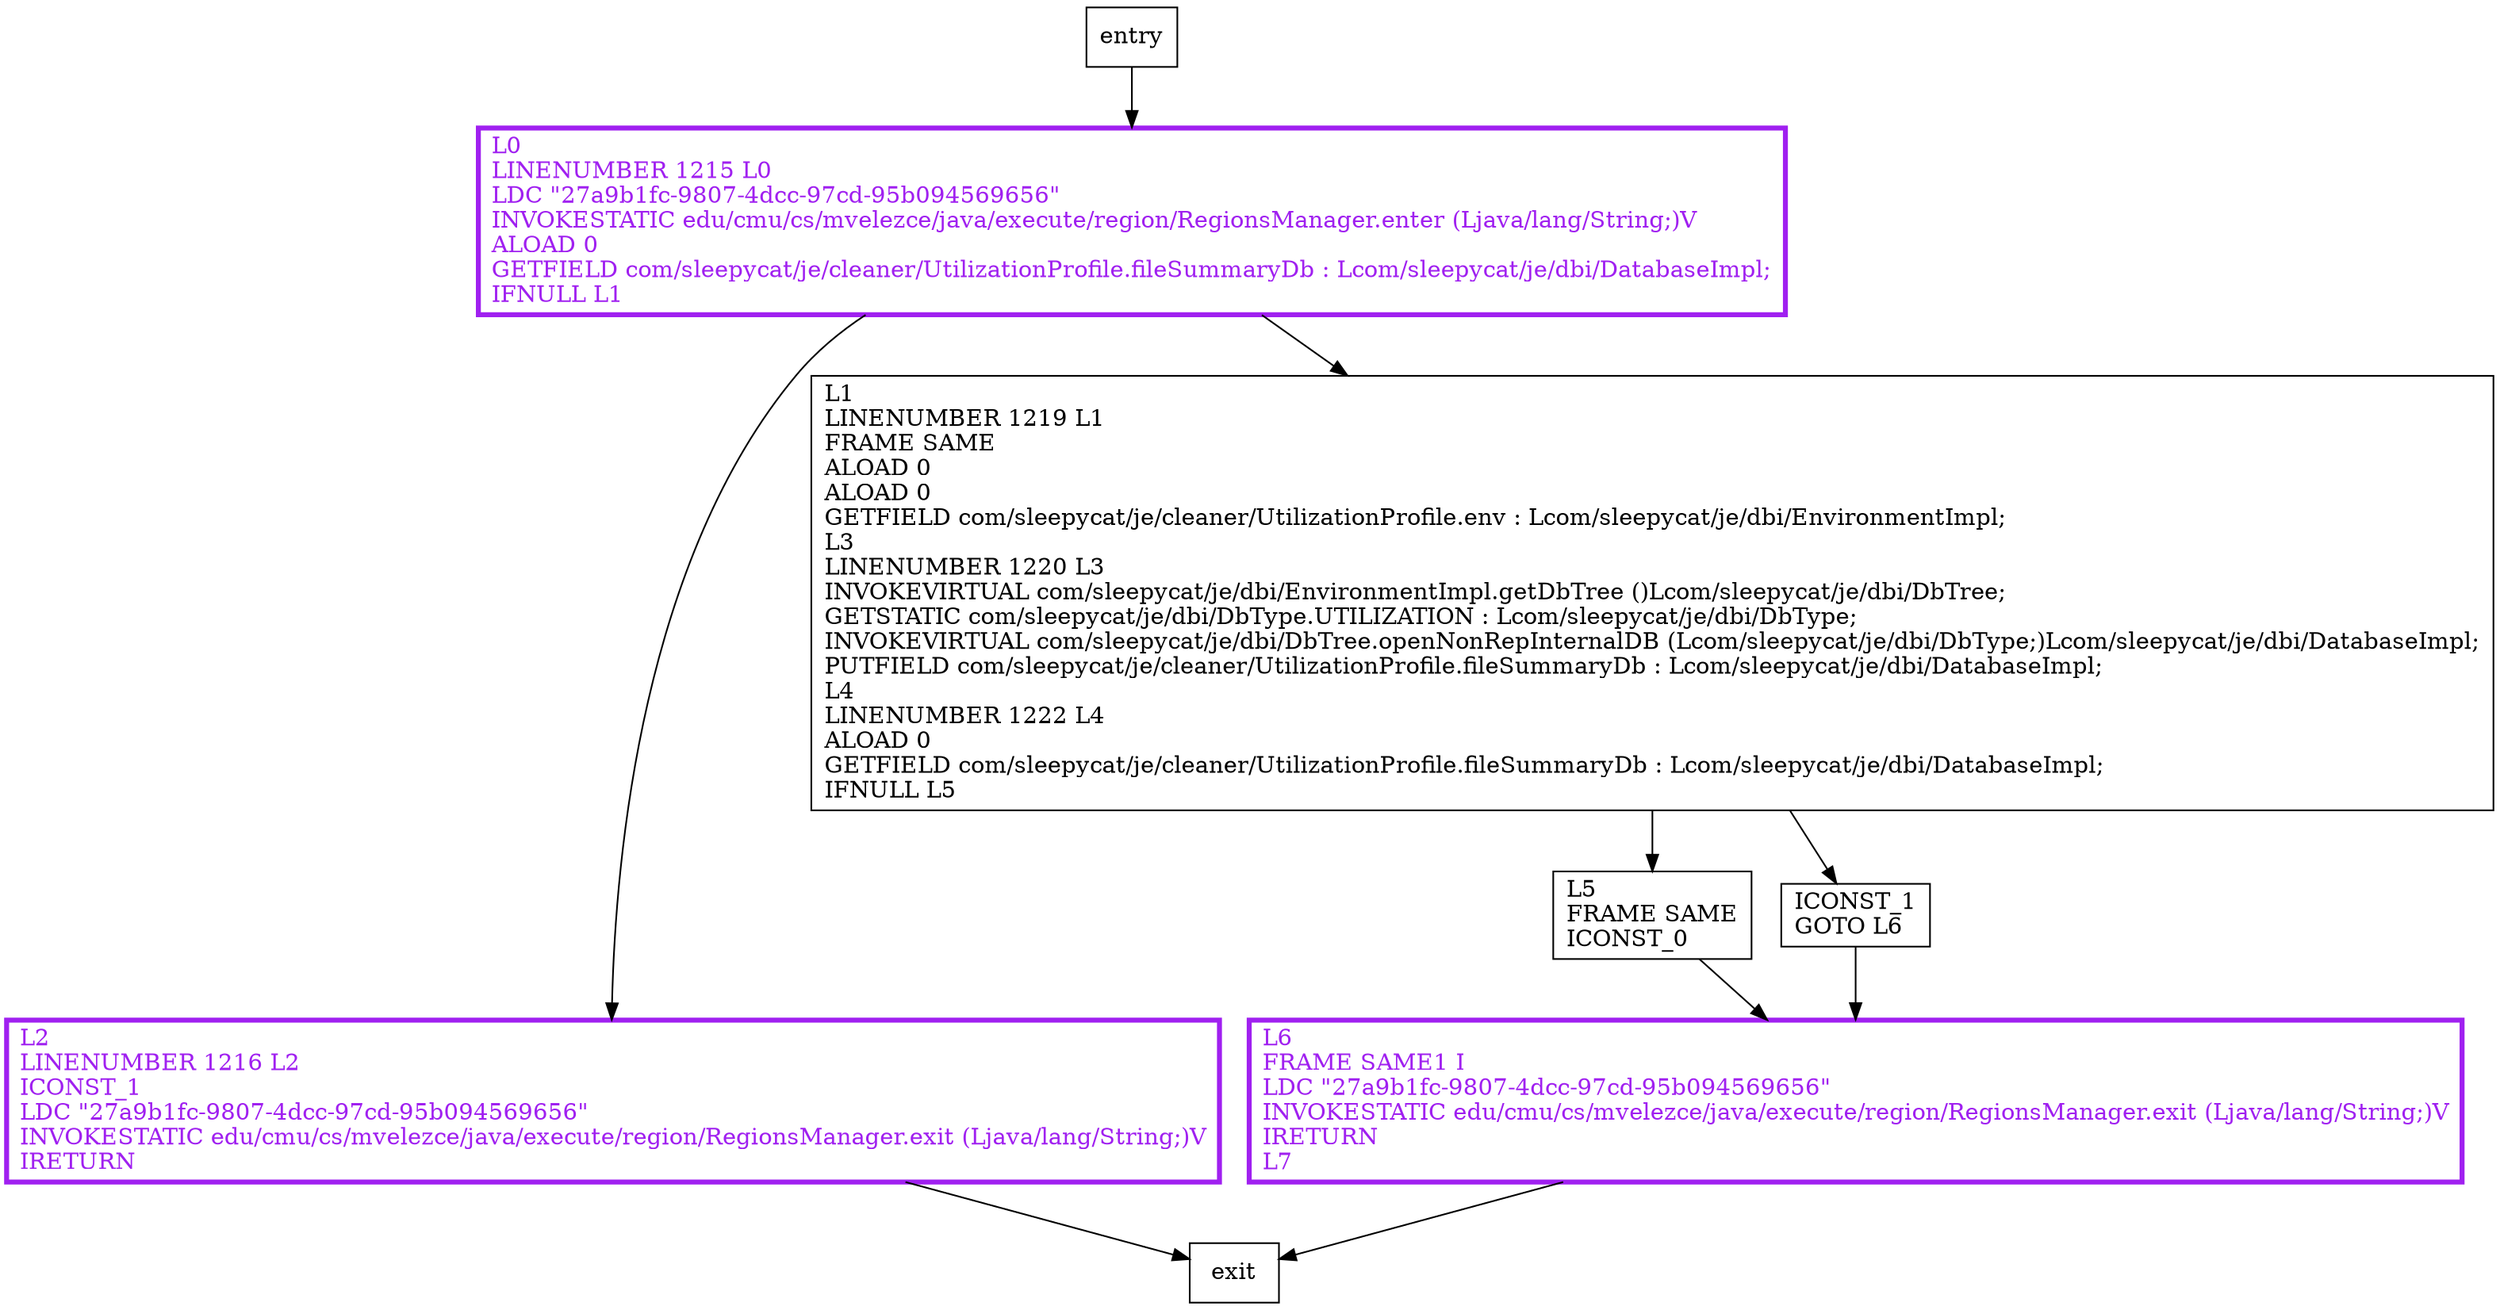 digraph openFileSummaryDatabase {
node [shape=record];
968965558 [label="L2\lLINENUMBER 1216 L2\lICONST_1\lLDC \"27a9b1fc-9807-4dcc-97cd-95b094569656\"\lINVOKESTATIC edu/cmu/cs/mvelezce/java/execute/region/RegionsManager.exit (Ljava/lang/String;)V\lIRETURN\l"];
1722312572 [label="L5\lFRAME SAME\lICONST_0\l"];
669322079 [label="ICONST_1\lGOTO L6\l"];
1195098642 [label="L1\lLINENUMBER 1219 L1\lFRAME SAME\lALOAD 0\lALOAD 0\lGETFIELD com/sleepycat/je/cleaner/UtilizationProfile.env : Lcom/sleepycat/je/dbi/EnvironmentImpl;\lL3\lLINENUMBER 1220 L3\lINVOKEVIRTUAL com/sleepycat/je/dbi/EnvironmentImpl.getDbTree ()Lcom/sleepycat/je/dbi/DbTree;\lGETSTATIC com/sleepycat/je/dbi/DbType.UTILIZATION : Lcom/sleepycat/je/dbi/DbType;\lINVOKEVIRTUAL com/sleepycat/je/dbi/DbTree.openNonRepInternalDB (Lcom/sleepycat/je/dbi/DbType;)Lcom/sleepycat/je/dbi/DatabaseImpl;\lPUTFIELD com/sleepycat/je/cleaner/UtilizationProfile.fileSummaryDb : Lcom/sleepycat/je/dbi/DatabaseImpl;\lL4\lLINENUMBER 1222 L4\lALOAD 0\lGETFIELD com/sleepycat/je/cleaner/UtilizationProfile.fileSummaryDb : Lcom/sleepycat/je/dbi/DatabaseImpl;\lIFNULL L5\l"];
1045919459 [label="L6\lFRAME SAME1 I\lLDC \"27a9b1fc-9807-4dcc-97cd-95b094569656\"\lINVOKESTATIC edu/cmu/cs/mvelezce/java/execute/region/RegionsManager.exit (Ljava/lang/String;)V\lIRETURN\lL7\l"];
82361498 [label="L0\lLINENUMBER 1215 L0\lLDC \"27a9b1fc-9807-4dcc-97cd-95b094569656\"\lINVOKESTATIC edu/cmu/cs/mvelezce/java/execute/region/RegionsManager.enter (Ljava/lang/String;)V\lALOAD 0\lGETFIELD com/sleepycat/je/cleaner/UtilizationProfile.fileSummaryDb : Lcom/sleepycat/je/dbi/DatabaseImpl;\lIFNULL L1\l"];
entry;
exit;
entry -> 82361498
968965558 -> exit
1722312572 -> 1045919459
669322079 -> 1045919459
1195098642 -> 1722312572
1195098642 -> 669322079
1045919459 -> exit
82361498 -> 968965558
82361498 -> 1195098642
968965558[fontcolor="purple", penwidth=3, color="purple"];
1045919459[fontcolor="purple", penwidth=3, color="purple"];
82361498[fontcolor="purple", penwidth=3, color="purple"];
}
